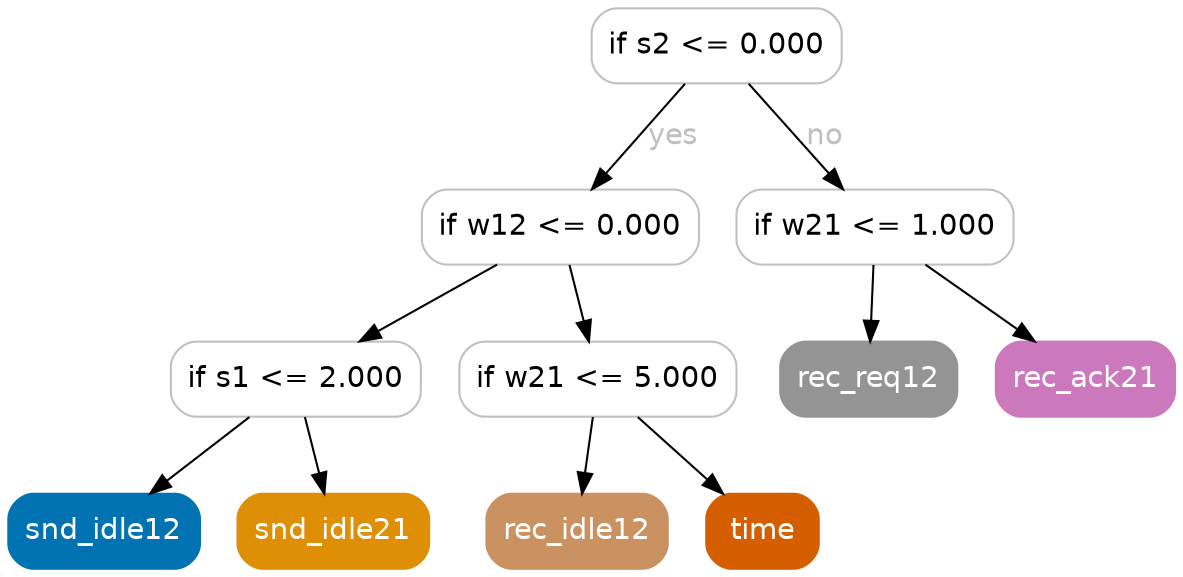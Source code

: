 digraph Tree {
	graph [bb="0,0,560,269"];
	node [color=gray,
		fillcolor=white,
		fontname=helvetica,
		label="\N",
		shape=box,
		style="filled, rounded"
	];
	edge [fontname=helvetica];
	0	[height=0.5,
		label="if s2 <= 0.000",
		pos="340,251",
		width=1.6667];
	1	[height=0.5,
		label="if w12 <= 0.000",
		pos="265,164",
		width=1.8472];
	0 -> 1	[fontcolor=gray,
		label=yes,
		lp="319.5,207.5",
		pos="e,280.15,182.18 324.82,232.8 313.95,220.47 299.13,203.68 286.96,189.89"];
	8	[height=0.5,
		label="if w21 <= 1.000",
		pos="416,164",
		width=1.8472];
	0 -> 8	[fontcolor=gray,
		label=no,
		lp="392,207.5",
		pos="e,400.64,182.18 355.38,232.8 366.4,220.47 381.42,203.68 393.75,189.89"];
	2	[height=0.5,
		label="if s1 <= 2.000",
		pos="138,91",
		width=1.6667];
	1 -> 2	[fontcolor=gray,
		pos="e,168.61,109.11 234.58,145.99 217.43,136.4 195.81,124.32 177.37,114.01"];
	5	[height=0.5,
		label="if w21 <= 5.000",
		pos="283,91",
		width=1.8472];
	1 -> 5	[fontcolor=gray,
		pos="e,278.68,109.03 269.36,145.81 271.41,137.7 273.91,127.84 276.21,118.78"];
	3	[color="#0173b2",
		fillcolor="#0173b2",
		fontcolor=white,
		height=0.5,
		label=snd_idle12,
		pos="46,18",
		width=1.2778];
	2 -> 3	[fontcolor=gray,
		pos="e,68.066,36.029 115.73,72.813 103.86,63.656 89.097,52.26 76.212,42.316"];
	4	[color="#de8f05",
		fillcolor="#de8f05",
		fontcolor=white,
		height=0.5,
		label=snd_idle21,
		pos="156,18",
		width=1.2778];
	2 -> 4	[fontcolor=gray,
		pos="e,151.68,36.029 142.36,72.813 144.41,64.702 146.91,54.836 149.21,45.777"];
	6	[color="#ca9161",
		fillcolor="#ca9161",
		fontcolor=white,
		height=0.5,
		label=rec_idle12,
		pos="273,18",
		width=1.2083];
	5 -> 6	[fontcolor=gray,
		pos="e,275.4,36.029 280.58,72.813 279.45,64.789 278.08,55.047 276.81,46.069"];
	7	[color="#d55e00",
		fillcolor="#d55e00",
		fontcolor=white,
		height=0.5,
		label=time,
		pos="362,18",
		width=0.75];
	5 -> 7	[fontcolor=gray,
		pos="e,343.05,36.029 302.12,72.813 312.12,63.83 324.51,52.693 335.42,42.886"];
	9	[color="#949494",
		fillcolor="#949494",
		fontcolor=white,
		height=0.5,
		label=rec_req12,
		pos="413,91",
		width=1.1806];
	8 -> 9	[fontcolor=gray,
		pos="e,413.72,109.03 415.27,145.81 414.93,137.79 414.52,128.05 414.14,119.07"];
	10	[color="#cc78bc",
		fillcolor="#cc78bc",
		fontcolor=white,
		height=0.5,
		label=rec_ack21,
		pos="517,91",
		width=1.1944];
	8 -> 10	[fontcolor=gray,
		pos="e,492.66,109.11 440.19,145.99 453.34,136.75 469.78,125.19 484.08,115.14"];
}
